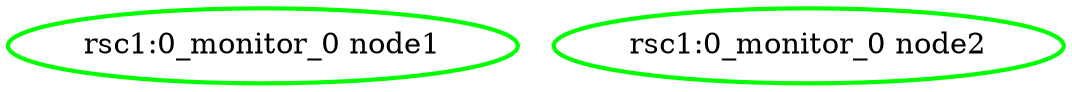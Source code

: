digraph "g" {
"rsc1:0_monitor_0 node1" [ style=bold color="green" fontcolor="black" ]
"rsc1:0_monitor_0 node2" [ style=bold color="green" fontcolor="black" ]
}
